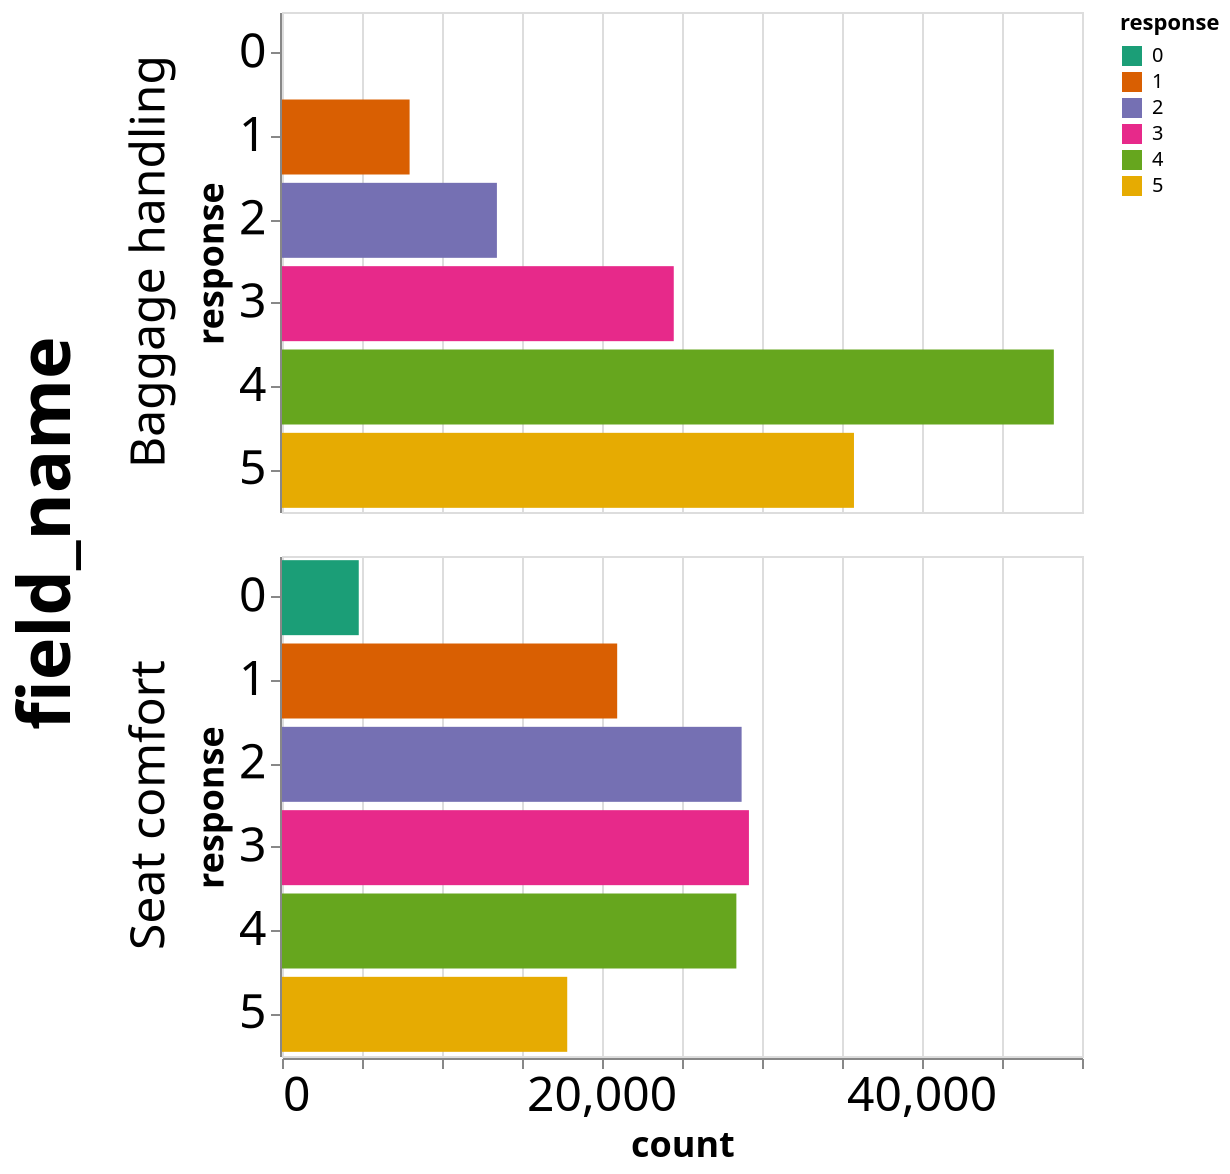 {
  "config": {
    "view": {
      "width": 400,
      "height": 300
    },
    "mark": {
      "tooltip": null
    },
    "axis": {
      "labelFontSize": 24,
      "titleFontSize": 18
    },
    "header": {
      "labelFontSize": 24,
      "titleFontSize": 36
    }
  },
  "data": {
    "name": "data-15438e8fdb25ef7003001cc1ded0d727"
  },
  "facet": {
    "row": {
      "type": "nominal",
      "field": "field_name"
    }
  },
  "spec": {
    "mark": "bar",
    "encoding": {
      "fill": {
        "type": "nominal",
        "field": "response",
        "scale": {
          "scheme": "dark2"
        }
      },
      "x": {
        "type": "quantitative",
        "field": "count"
      },
      "y": {
        "type": "nominal",
        "field": "response"
      }
    },
    "height": 250,
    "width": 400
  },
  "$schema": "https://vega.github.io/schema/vega-lite/v5.json",
  "datasets": {
    "data-15438e8fdb25ef7003001cc1ded0d727": [
      {
        "Unnamed: 0": 0,
        "field_name": "Baggage handling",
        "response": 1,
        "count": 7975,
        "freq": 0.061402833384662764,
        "end_percent": 0.061402833384662764,
        "start_percent": 0.0,
        "negative": true,
        "end_percent2": -0.10341854019094547,
        "start_percent2": -0.16482137357560825
      },
      {
        "Unnamed: 0": 1,
        "field_name": "Baggage handling",
        "response": 2,
        "count": 13432,
        "freq": 0.10341854019094547,
        "end_percent": 0.16482137357560825,
        "start_percent": 0.061402833384662764,
        "negative": true,
        "end_percent2": 0.0,
        "start_percent2": -0.10341854019094547
      },
      {
        "Unnamed: 0": 2,
        "field_name": "Baggage handling",
        "response": 3,
        "count": 24485,
        "freq": 0.1885201724668925,
        "end_percent": 0.3533415460425008,
        "start_percent": 0.16482137357560825,
        "negative": false,
        "end_percent2": 0.18852017246689254,
        "start_percent2": 0.0
      },
      {
        "Unnamed: 0": 3,
        "field_name": "Baggage handling",
        "response": 4,
        "count": 48240,
        "freq": 0.3714197720973206,
        "end_percent": 0.7247613181398214,
        "start_percent": 0.3533415460425008,
        "negative": false,
        "end_percent2": 0.5599399445642131,
        "start_percent2": 0.18852017246689254
      },
      {
        "Unnamed: 0": 4,
        "field_name": "Baggage handling",
        "response": 5,
        "count": 35748,
        "freq": 0.27523868186017864,
        "end_percent": 1.0,
        "start_percent": 0.7247613181398214,
        "negative": false,
        "end_percent2": 0.8351786264243918,
        "start_percent2": 0.5599399445642131
      },
      {
        "Unnamed: 0": 5,
        "field_name": "Seat comfort",
        "response": 0,
        "count": 4797,
        "freq": 0.03693409300893132,
        "end_percent": 0.03693409300893132,
        "start_percent": 0.0,
        "negative": true,
        "end_percent2": -0.3824684323991377,
        "start_percent2": -0.419402525408069
      },
      {
        "Unnamed: 0": 6,
        "field_name": "Seat comfort",
        "response": 1,
        "count": 20949,
        "freq": 0.16129504157684016,
        "end_percent": 0.1982291345857715,
        "start_percent": 0.03693409300893132,
        "negative": true,
        "end_percent2": -0.2211733908222975,
        "start_percent2": -0.3824684323991377
      },
      {
        "Unnamed: 0": 7,
        "field_name": "Seat comfort",
        "response": 2,
        "count": 28726,
        "freq": 0.2211733908222975,
        "end_percent": 0.419402525408069,
        "start_percent": 0.1982291345857715,
        "negative": true,
        "end_percent2": 0.0,
        "start_percent2": -0.2211733908222975
      },
      {
        "Unnamed: 0": 8,
        "field_name": "Seat comfort",
        "response": 3,
        "count": 29183,
        "freq": 0.22469202340622116,
        "end_percent": 0.6440945488142902,
        "start_percent": 0.419402525408069,
        "negative": false,
        "end_percent2": 0.2246920234062212,
        "start_percent2": 0.0
      },
      {
        "Unnamed: 0": 9,
        "field_name": "Seat comfort",
        "response": 4,
        "count": 28398,
        "freq": 0.21864798275331074,
        "end_percent": 0.862742531567601,
        "start_percent": 0.6440945488142902,
        "negative": false,
        "end_percent2": 0.443340006159532,
        "start_percent2": 0.2246920234062212
      },
      {
        "Unnamed: 0": 10,
        "field_name": "Seat comfort",
        "response": 5,
        "count": 17827,
        "freq": 0.13725746843239914,
        "end_percent": 1.0,
        "start_percent": 0.862742531567601,
        "negative": false,
        "end_percent2": 0.580597474591931,
        "start_percent2": 0.443340006159532
      }
    ]
  }
}